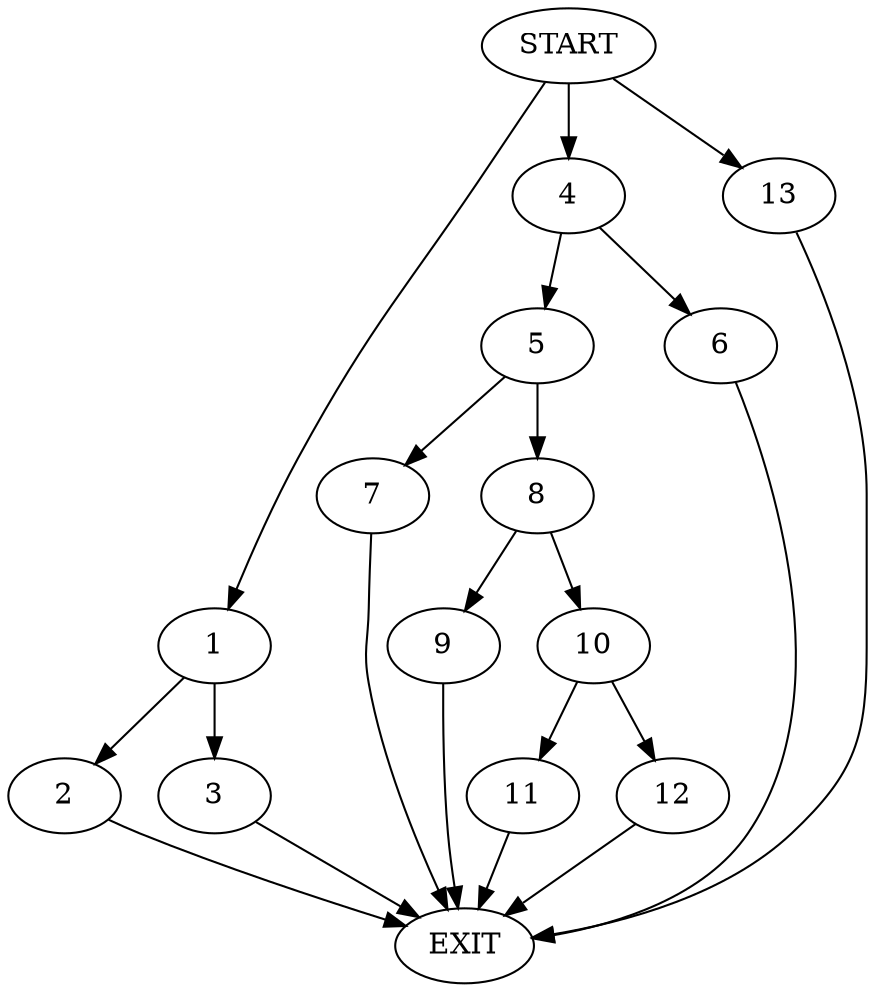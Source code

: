 digraph {
0 [label="START"]
14 [label="EXIT"]
0 -> 1
1 -> 2
1 -> 3
3 -> 14
2 -> 14
0 -> 4
4 -> 5
4 -> 6
5 -> 7
5 -> 8
6 -> 14
7 -> 14
8 -> 9
8 -> 10
9 -> 14
10 -> 11
10 -> 12
11 -> 14
12 -> 14
0 -> 13
13 -> 14
}
